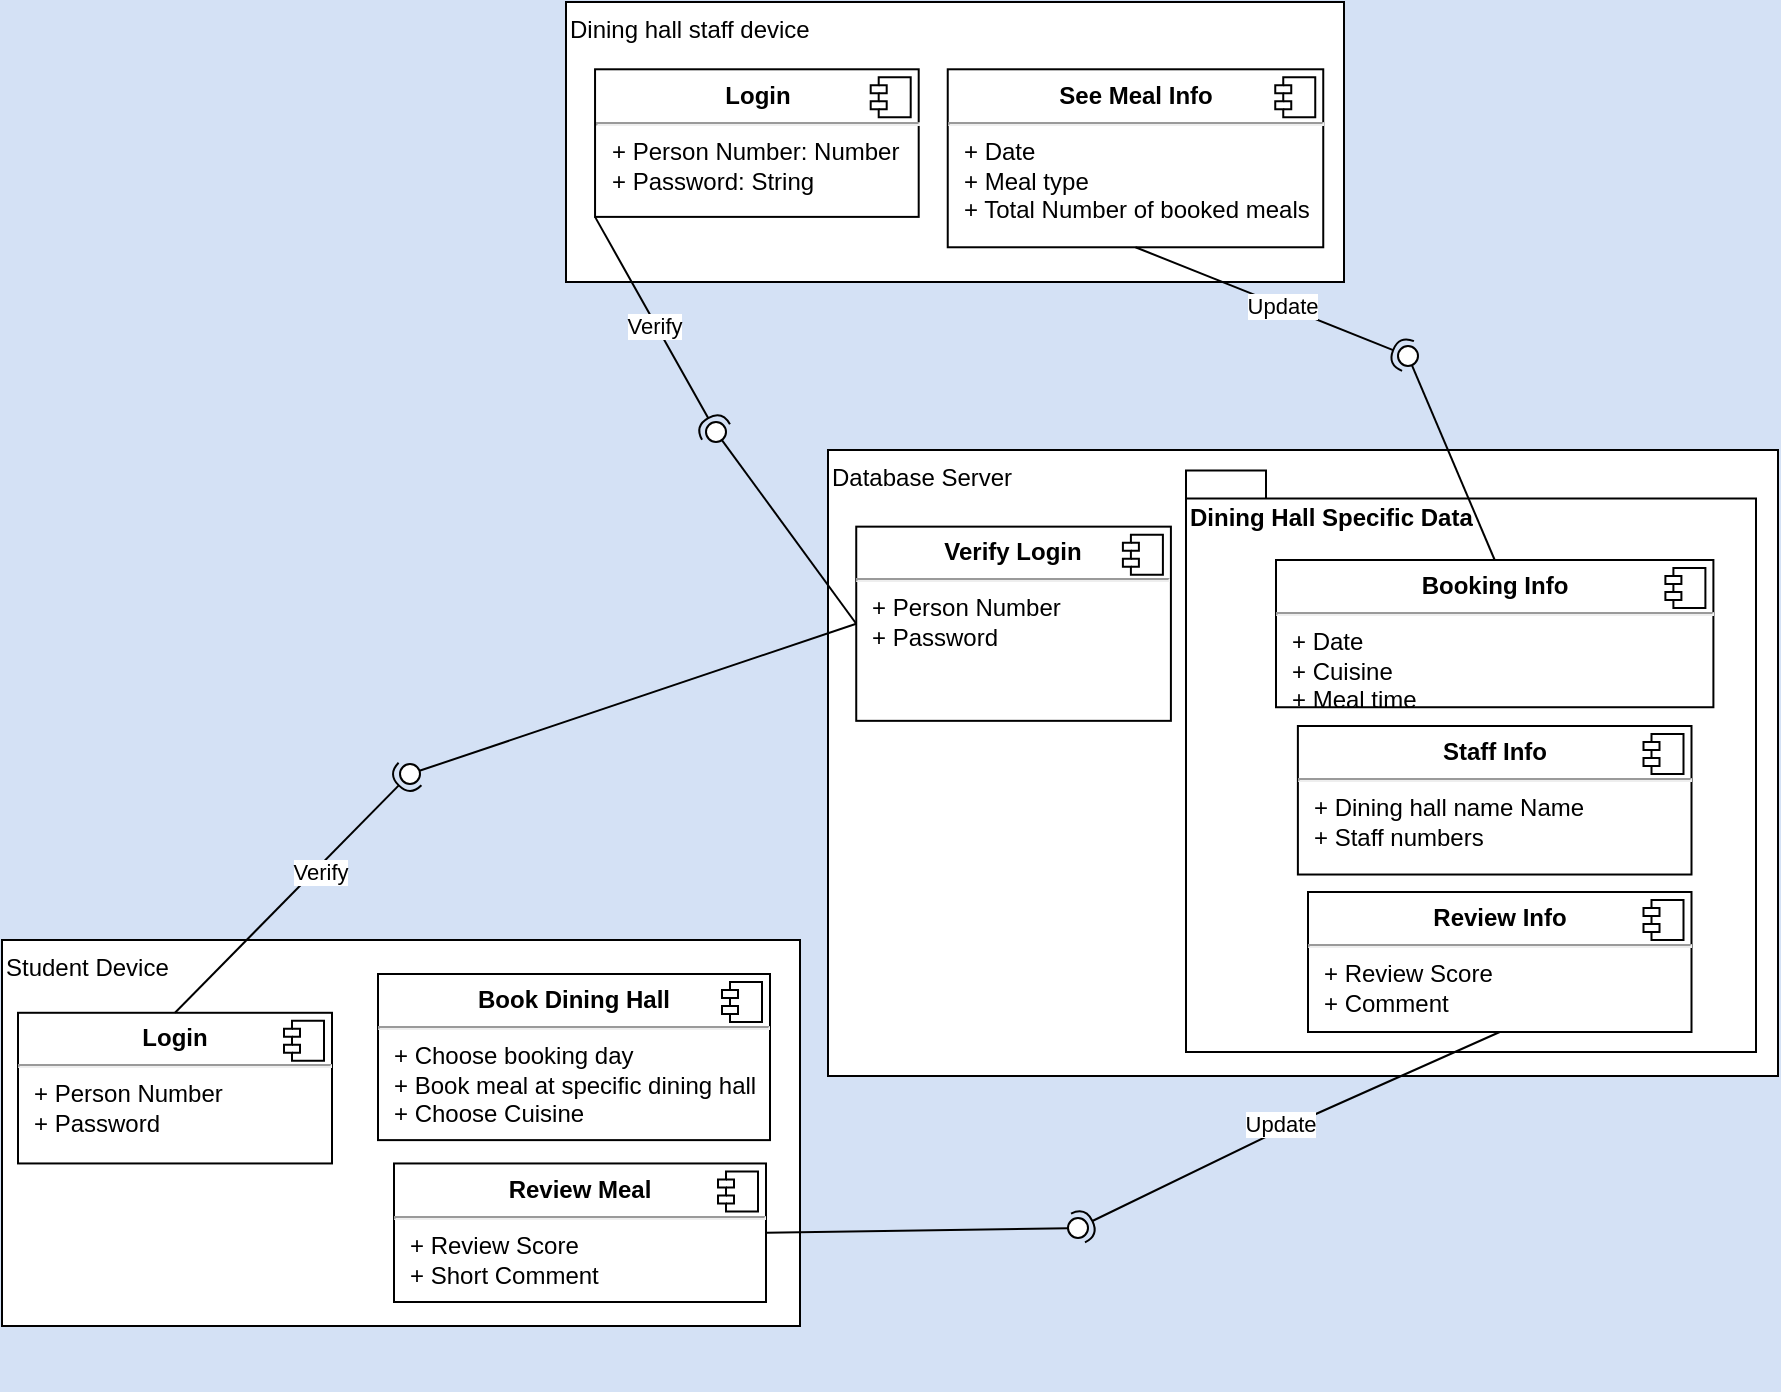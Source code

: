 <mxfile version="13.6.9" type="device"><diagram name="Page-1" id="5f0bae14-7c28-e335-631c-24af17079c00"><mxGraphModel dx="925" dy="661" grid="0" gridSize="10" guides="1" tooltips="1" connect="1" arrows="1" fold="1" page="1" pageScale="1" pageWidth="1100" pageHeight="850" background="#D4E1F5" math="0" shadow="0"><root><mxCell id="0"/><mxCell id="1" parent="0"/><mxCell id="Oh-3adqw7K7T8iNf7OZb-41" value="" style="group" parent="1" vertex="1" connectable="0"><mxGeometry x="490" y="328" width="475" height="313" as="geometry"/></mxCell><mxCell id="Oh-3adqw7K7T8iNf7OZb-3" value="Database Server" style="rounded=0;whiteSpace=wrap;html=1;verticalAlign=top;align=left;" parent="Oh-3adqw7K7T8iNf7OZb-41" vertex="1"><mxGeometry width="475" height="313" as="geometry"/></mxCell><mxCell id="Oh-3adqw7K7T8iNf7OZb-38" value="Dining Hall Specific Data" style="shape=folder;fontStyle=1;spacingTop=10;tabWidth=40;tabHeight=14;tabPosition=left;html=1;align=left;verticalAlign=top;" parent="Oh-3adqw7K7T8iNf7OZb-41" vertex="1"><mxGeometry x="179" y="10.22" width="285" height="290.78" as="geometry"/></mxCell><mxCell id="Oh-3adqw7K7T8iNf7OZb-18" value="&lt;p style=&quot;margin: 0px ; margin-top: 6px ; text-align: center&quot;&gt;&lt;b&gt;Verify Login&lt;/b&gt;&lt;/p&gt;&lt;hr&gt;&lt;p style=&quot;margin: 0px ; margin-left: 8px&quot;&gt;+ Person Number&lt;br&gt;+ Password&lt;/p&gt;" style="align=left;overflow=fill;html=1;dropTarget=0;" parent="Oh-3adqw7K7T8iNf7OZb-41" vertex="1"><mxGeometry x="14.12" y="38.327" width="157.33" height="97.094" as="geometry"/></mxCell><mxCell id="Oh-3adqw7K7T8iNf7OZb-19" value="" style="shape=component;jettyWidth=8;jettyHeight=4;" parent="Oh-3adqw7K7T8iNf7OZb-18" vertex="1"><mxGeometry x="1" width="20" height="20" relative="1" as="geometry"><mxPoint x="-24" y="4" as="offset"/></mxGeometry></mxCell><mxCell id="Oh-3adqw7K7T8iNf7OZb-21" value="&lt;p style=&quot;margin: 0px ; margin-top: 6px ; text-align: center&quot;&gt;&lt;b&gt;Staff Info&lt;/b&gt;&lt;/p&gt;&lt;hr&gt;&lt;p style=&quot;margin: 0px ; margin-left: 8px&quot;&gt;+ Dining hall name Name&lt;br&gt;+ Staff numbers&amp;nbsp;&lt;/p&gt;" style="align=left;overflow=fill;html=1;dropTarget=0;" parent="Oh-3adqw7K7T8iNf7OZb-41" vertex="1"><mxGeometry x="234.94" y="138" width="196.81" height="74.26" as="geometry"/></mxCell><mxCell id="Oh-3adqw7K7T8iNf7OZb-22" value="" style="shape=component;jettyWidth=8;jettyHeight=4;" parent="Oh-3adqw7K7T8iNf7OZb-21" vertex="1"><mxGeometry x="1" width="20" height="20" relative="1" as="geometry"><mxPoint x="-24" y="4" as="offset"/></mxGeometry></mxCell><mxCell id="Oh-3adqw7K7T8iNf7OZb-39" value="&lt;p style=&quot;margin: 0px ; margin-top: 6px ; text-align: center&quot;&gt;&lt;b&gt;Booking Info&lt;/b&gt;&lt;/p&gt;&lt;hr&gt;&lt;p style=&quot;margin: 0px ; margin-left: 8px&quot;&gt;+ Date&lt;/p&gt;&lt;p style=&quot;margin: 0px ; margin-left: 8px&quot;&gt;+ Cuisine&amp;nbsp;&lt;/p&gt;&lt;p style=&quot;margin: 0px ; margin-left: 8px&quot;&gt;+ Meal time&lt;/p&gt;" style="align=left;overflow=fill;html=1;dropTarget=0;" parent="Oh-3adqw7K7T8iNf7OZb-41" vertex="1"><mxGeometry x="224" y="55" width="218.7" height="73.62" as="geometry"/></mxCell><mxCell id="Oh-3adqw7K7T8iNf7OZb-40" value="" style="shape=component;jettyWidth=8;jettyHeight=4;" parent="Oh-3adqw7K7T8iNf7OZb-39" vertex="1"><mxGeometry x="1" width="20" height="20" relative="1" as="geometry"><mxPoint x="-24" y="4" as="offset"/></mxGeometry></mxCell><mxCell id="ww1-IJT1YyGTjQz6Kq0K-1" value="&lt;p style=&quot;margin: 0px ; margin-top: 6px ; text-align: center&quot;&gt;&lt;b&gt;Review Info&lt;/b&gt;&lt;/p&gt;&lt;hr&gt;&lt;p style=&quot;margin: 0px ; margin-left: 8px&quot;&gt;+ Review Score&lt;br&gt;+ Comment&amp;nbsp;&lt;/p&gt;" style="align=left;overflow=fill;html=1;dropTarget=0;" vertex="1" parent="Oh-3adqw7K7T8iNf7OZb-41"><mxGeometry x="240" y="221" width="191.75" height="70" as="geometry"/></mxCell><mxCell id="ww1-IJT1YyGTjQz6Kq0K-2" value="" style="shape=component;jettyWidth=8;jettyHeight=4;" vertex="1" parent="ww1-IJT1YyGTjQz6Kq0K-1"><mxGeometry x="1" width="20" height="20" relative="1" as="geometry"><mxPoint x="-24" y="4" as="offset"/></mxGeometry></mxCell><mxCell id="ww1-IJT1YyGTjQz6Kq0K-9" value="" style="rounded=0;orthogonalLoop=1;jettySize=auto;html=1;endArrow=halfCircle;endFill=0;entryX=0.5;entryY=0.5;entryDx=0;entryDy=0;endSize=6;strokeWidth=1;exitX=0.5;exitY=1;exitDx=0;exitDy=0;" edge="1" target="ww1-IJT1YyGTjQz6Kq0K-10" parent="1" source="ww1-IJT1YyGTjQz6Kq0K-1"><mxGeometry relative="1" as="geometry"><mxPoint x="542" y="437" as="sourcePoint"/><Array as="points"><mxPoint x="716" y="668"/></Array></mxGeometry></mxCell><mxCell id="Oh-3adqw7K7T8iNf7OZb-20" value="" style="group" parent="1" vertex="1" connectable="0"><mxGeometry x="77" y="573" width="399" height="225" as="geometry"/></mxCell><mxCell id="Oh-3adqw7K7T8iNf7OZb-1" value="Student Device" style="rounded=0;whiteSpace=wrap;html=1;verticalAlign=top;align=left;" parent="Oh-3adqw7K7T8iNf7OZb-20" vertex="1"><mxGeometry width="399" height="193" as="geometry"/></mxCell><mxCell id="Oh-3adqw7K7T8iNf7OZb-12" value="&lt;p style=&quot;margin: 0px ; margin-top: 6px ; text-align: center&quot;&gt;&lt;b&gt;Login&lt;/b&gt;&lt;/p&gt;&lt;hr&gt;&lt;p style=&quot;margin: 0px ; margin-left: 8px&quot;&gt;+ Person Number&lt;br&gt;+ Password&lt;/p&gt;" style="align=left;overflow=fill;html=1;dropTarget=0;" parent="Oh-3adqw7K7T8iNf7OZb-20" vertex="1"><mxGeometry x="8" y="36.397" width="157" height="75.331" as="geometry"/></mxCell><mxCell id="Oh-3adqw7K7T8iNf7OZb-13" value="" style="shape=component;jettyWidth=8;jettyHeight=4;" parent="Oh-3adqw7K7T8iNf7OZb-12" vertex="1"><mxGeometry x="1" width="20" height="20" relative="1" as="geometry"><mxPoint x="-24" y="4" as="offset"/></mxGeometry></mxCell><mxCell id="Oh-3adqw7K7T8iNf7OZb-16" value="&lt;p style=&quot;margin: 0px ; margin-top: 6px ; text-align: center&quot;&gt;&lt;b&gt;Book Dining Hall&lt;/b&gt;&lt;/p&gt;&lt;hr&gt;&lt;p style=&quot;margin: 0px ; margin-left: 8px&quot;&gt;+ Choose booking day&lt;br&gt;+ Book meal at specific dining hall&lt;/p&gt;&lt;p style=&quot;margin: 0px ; margin-left: 8px&quot;&gt;+ Choose Cuisine&amp;nbsp;&lt;/p&gt;" style="align=left;overflow=fill;html=1;dropTarget=0;" parent="Oh-3adqw7K7T8iNf7OZb-20" vertex="1"><mxGeometry x="188" y="17" width="196" height="83.06" as="geometry"/></mxCell><mxCell id="Oh-3adqw7K7T8iNf7OZb-17" value="" style="shape=component;jettyWidth=8;jettyHeight=4;" parent="Oh-3adqw7K7T8iNf7OZb-16" vertex="1"><mxGeometry x="1" width="20" height="20" relative="1" as="geometry"><mxPoint x="-24" y="4" as="offset"/></mxGeometry></mxCell><mxCell id="ww1-IJT1YyGTjQz6Kq0K-3" value="&lt;p style=&quot;margin: 0px ; margin-top: 6px ; text-align: center&quot;&gt;&lt;b&gt;Review Meal&lt;/b&gt;&lt;/p&gt;&lt;hr&gt;&lt;p style=&quot;margin: 0px ; margin-left: 8px&quot;&gt;+ Review Score&lt;br&gt;+ Short Comment&amp;nbsp;&lt;/p&gt;" style="align=left;overflow=fill;html=1;dropTarget=0;" vertex="1" parent="Oh-3adqw7K7T8iNf7OZb-20"><mxGeometry x="196" y="111.73" width="186" height="69.27" as="geometry"/></mxCell><mxCell id="ww1-IJT1YyGTjQz6Kq0K-4" value="" style="shape=component;jettyWidth=8;jettyHeight=4;" vertex="1" parent="ww1-IJT1YyGTjQz6Kq0K-3"><mxGeometry x="1" width="20" height="20" relative="1" as="geometry"><mxPoint x="-24" y="4" as="offset"/></mxGeometry></mxCell><mxCell id="Oh-3adqw7K7T8iNf7OZb-26" value="" style="group" parent="1" vertex="1" connectable="0"><mxGeometry x="359" y="104" width="389" height="140" as="geometry"/></mxCell><mxCell id="Oh-3adqw7K7T8iNf7OZb-5" value="Dining hall staff device" style="rounded=0;whiteSpace=wrap;html=1;align=left;horizontal=1;verticalAlign=top;" parent="Oh-3adqw7K7T8iNf7OZb-26" vertex="1"><mxGeometry width="389.0" height="140" as="geometry"/></mxCell><mxCell id="Oh-3adqw7K7T8iNf7OZb-14" value="&lt;p style=&quot;margin: 0px ; margin-top: 6px ; text-align: center&quot;&gt;&lt;b&gt;Login&lt;/b&gt;&lt;/p&gt;&lt;hr&gt;&lt;p style=&quot;margin: 0px ; margin-left: 8px&quot;&gt;+ Person Number: Number&lt;br&gt;+ Password: String&lt;/p&gt;" style="align=left;overflow=fill;html=1;dropTarget=0;" parent="Oh-3adqw7K7T8iNf7OZb-26" vertex="1"><mxGeometry x="14.524" y="33.643" width="161.826" height="73.798" as="geometry"/></mxCell><mxCell id="Oh-3adqw7K7T8iNf7OZb-15" value="" style="shape=component;jettyWidth=8;jettyHeight=4;" parent="Oh-3adqw7K7T8iNf7OZb-14" vertex="1"><mxGeometry x="1" width="20" height="20" relative="1" as="geometry"><mxPoint x="-24" y="4" as="offset"/></mxGeometry></mxCell><mxCell id="Oh-3adqw7K7T8iNf7OZb-23" value="&lt;p style=&quot;margin: 0px ; margin-top: 6px ; text-align: center&quot;&gt;&lt;b&gt;See Meal Info&lt;/b&gt;&lt;/p&gt;&lt;hr&gt;&lt;p style=&quot;margin: 0px ; margin-left: 8px&quot;&gt;+ Date&lt;br&gt;+ Meal type&lt;/p&gt;&lt;p style=&quot;margin: 0px ; margin-left: 8px&quot;&gt;+ Total Number of booked meals&lt;/p&gt;" style="align=left;overflow=fill;html=1;dropTarget=0;" parent="Oh-3adqw7K7T8iNf7OZb-26" vertex="1"><mxGeometry x="190.869" y="33.643" width="187.757" height="88.992" as="geometry"/></mxCell><mxCell id="Oh-3adqw7K7T8iNf7OZb-24" value="" style="shape=component;jettyWidth=8;jettyHeight=4;" parent="Oh-3adqw7K7T8iNf7OZb-23" vertex="1"><mxGeometry x="1" width="20" height="20" relative="1" as="geometry"><mxPoint x="-24" y="4" as="offset"/></mxGeometry></mxCell><mxCell id="Oh-3adqw7K7T8iNf7OZb-27" value="" style="rounded=0;orthogonalLoop=1;jettySize=auto;html=1;endArrow=none;endFill=0;exitX=0;exitY=0.5;exitDx=0;exitDy=0;" parent="1" source="Oh-3adqw7K7T8iNf7OZb-18" target="Oh-3adqw7K7T8iNf7OZb-29" edge="1"><mxGeometry relative="1" as="geometry"><mxPoint x="495" y="340" as="sourcePoint"/></mxGeometry></mxCell><mxCell id="Oh-3adqw7K7T8iNf7OZb-28" value="" style="rounded=0;orthogonalLoop=1;jettySize=auto;html=1;endArrow=halfCircle;endFill=0;entryX=0.5;entryY=0.5;entryDx=0;entryDy=0;endSize=6;strokeWidth=1;exitX=0.5;exitY=0;exitDx=0;exitDy=0;horizontal=0;" parent="1" source="Oh-3adqw7K7T8iNf7OZb-12" target="Oh-3adqw7K7T8iNf7OZb-29" edge="1"><mxGeometry relative="1" as="geometry"><mxPoint x="535" y="340" as="sourcePoint"/></mxGeometry></mxCell><mxCell id="Oh-3adqw7K7T8iNf7OZb-30" value="Verify" style="edgeLabel;html=1;align=center;verticalAlign=middle;resizable=0;points=[];" parent="Oh-3adqw7K7T8iNf7OZb-28" vertex="1" connectable="0"><mxGeometry x="0.205" y="-2" relative="1" as="geometry"><mxPoint as="offset"/></mxGeometry></mxCell><mxCell id="Oh-3adqw7K7T8iNf7OZb-29" value="" style="ellipse;whiteSpace=wrap;html=1;fontFamily=Helvetica;fontSize=12;fontColor=#000000;align=center;strokeColor=#000000;fillColor=#ffffff;points=[];aspect=fixed;resizable=0;" parent="1" vertex="1"><mxGeometry x="276" y="485" width="10" height="10" as="geometry"/></mxCell><mxCell id="Oh-3adqw7K7T8iNf7OZb-31" value="" style="rounded=0;orthogonalLoop=1;jettySize=auto;html=1;endArrow=none;endFill=0;exitX=0;exitY=0.5;exitDx=0;exitDy=0;" parent="1" source="Oh-3adqw7K7T8iNf7OZb-18" target="Oh-3adqw7K7T8iNf7OZb-33" edge="1"><mxGeometry relative="1" as="geometry"><mxPoint x="504" y="415" as="sourcePoint"/></mxGeometry></mxCell><mxCell id="Oh-3adqw7K7T8iNf7OZb-32" value="" style="rounded=0;orthogonalLoop=1;jettySize=auto;html=1;endArrow=halfCircle;endFill=0;entryX=0.5;entryY=0.5;entryDx=0;entryDy=0;endSize=6;strokeWidth=1;exitX=0;exitY=1;exitDx=0;exitDy=0;" parent="1" source="Oh-3adqw7K7T8iNf7OZb-14" target="Oh-3adqw7K7T8iNf7OZb-33" edge="1"><mxGeometry relative="1" as="geometry"><mxPoint x="535" y="340" as="sourcePoint"/></mxGeometry></mxCell><mxCell id="Oh-3adqw7K7T8iNf7OZb-34" value="Verify" style="edgeLabel;html=1;align=center;verticalAlign=middle;resizable=0;points=[];" parent="Oh-3adqw7K7T8iNf7OZb-32" vertex="1" connectable="0"><mxGeometry x="-0.006" y="-1" relative="1" as="geometry"><mxPoint as="offset"/></mxGeometry></mxCell><mxCell id="Oh-3adqw7K7T8iNf7OZb-33" value="" style="ellipse;whiteSpace=wrap;html=1;fontFamily=Helvetica;fontSize=12;fontColor=#000000;align=center;strokeColor=#000000;fillColor=#ffffff;points=[];aspect=fixed;resizable=0;" parent="1" vertex="1"><mxGeometry x="429" y="314" width="10" height="10" as="geometry"/></mxCell><mxCell id="Oh-3adqw7K7T8iNf7OZb-42" value="" style="rounded=0;orthogonalLoop=1;jettySize=auto;html=1;endArrow=none;endFill=0;exitX=0.5;exitY=0;exitDx=0;exitDy=0;" parent="1" source="Oh-3adqw7K7T8iNf7OZb-39" target="Oh-3adqw7K7T8iNf7OZb-44" edge="1"><mxGeometry relative="1" as="geometry"><mxPoint x="481" y="391" as="sourcePoint"/></mxGeometry></mxCell><mxCell id="Oh-3adqw7K7T8iNf7OZb-43" value="" style="rounded=0;orthogonalLoop=1;jettySize=auto;html=1;endArrow=halfCircle;endFill=0;entryX=0.5;entryY=0.5;entryDx=0;entryDy=0;endSize=6;strokeWidth=1;exitX=0.5;exitY=1;exitDx=0;exitDy=0;" parent="1" source="Oh-3adqw7K7T8iNf7OZb-23" target="Oh-3adqw7K7T8iNf7OZb-44" edge="1"><mxGeometry relative="1" as="geometry"><mxPoint x="521" y="391" as="sourcePoint"/></mxGeometry></mxCell><mxCell id="Oh-3adqw7K7T8iNf7OZb-45" value="Update" style="edgeLabel;html=1;align=center;verticalAlign=middle;resizable=0;points=[];" parent="Oh-3adqw7K7T8iNf7OZb-43" vertex="1" connectable="0"><mxGeometry x="0.121" y="3" relative="1" as="geometry"><mxPoint x="-5.35" y="410.63" as="offset"/></mxGeometry></mxCell><mxCell id="Oh-3adqw7K7T8iNf7OZb-44" value="" style="ellipse;whiteSpace=wrap;html=1;fontFamily=Helvetica;fontSize=12;fontColor=#000000;align=center;strokeColor=#000000;fillColor=#ffffff;points=[];aspect=fixed;resizable=0;" parent="1" vertex="1"><mxGeometry x="775" y="276" width="10" height="10" as="geometry"/></mxCell><mxCell id="ww1-IJT1YyGTjQz6Kq0K-8" value="" style="rounded=0;orthogonalLoop=1;jettySize=auto;html=1;endArrow=none;endFill=0;exitX=1;exitY=0.5;exitDx=0;exitDy=0;" edge="1" target="ww1-IJT1YyGTjQz6Kq0K-10" parent="1" source="ww1-IJT1YyGTjQz6Kq0K-3"><mxGeometry relative="1" as="geometry"><mxPoint x="502" y="437" as="sourcePoint"/></mxGeometry></mxCell><mxCell id="ww1-IJT1YyGTjQz6Kq0K-10" value="" style="ellipse;whiteSpace=wrap;html=1;fontFamily=Helvetica;fontSize=12;fontColor=#000000;align=center;strokeColor=#000000;fillColor=#ffffff;points=[];aspect=fixed;resizable=0;" vertex="1" parent="1"><mxGeometry x="610" y="712" width="10" height="10" as="geometry"/></mxCell><mxCell id="ww1-IJT1YyGTjQz6Kq0K-13" value="Update" style="edgeLabel;html=1;align=center;verticalAlign=middle;resizable=0;points=[];" vertex="1" connectable="0" parent="1"><mxGeometry x="730.349" y="264.368" as="geometry"><mxPoint x="-14" y="-9" as="offset"/></mxGeometry></mxCell></root></mxGraphModel></diagram></mxfile>